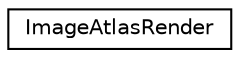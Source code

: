 digraph "Graphical Class Hierarchy"
{
 // LATEX_PDF_SIZE
  edge [fontname="Helvetica",fontsize="10",labelfontname="Helvetica",labelfontsize="10"];
  node [fontname="Helvetica",fontsize="10",shape=record];
  rankdir="LR";
  Node0 [label="ImageAtlasRender",height=0.2,width=0.4,color="black", fillcolor="white", style="filled",URL="$class_image_atlas_render.html",tooltip=" "];
}
